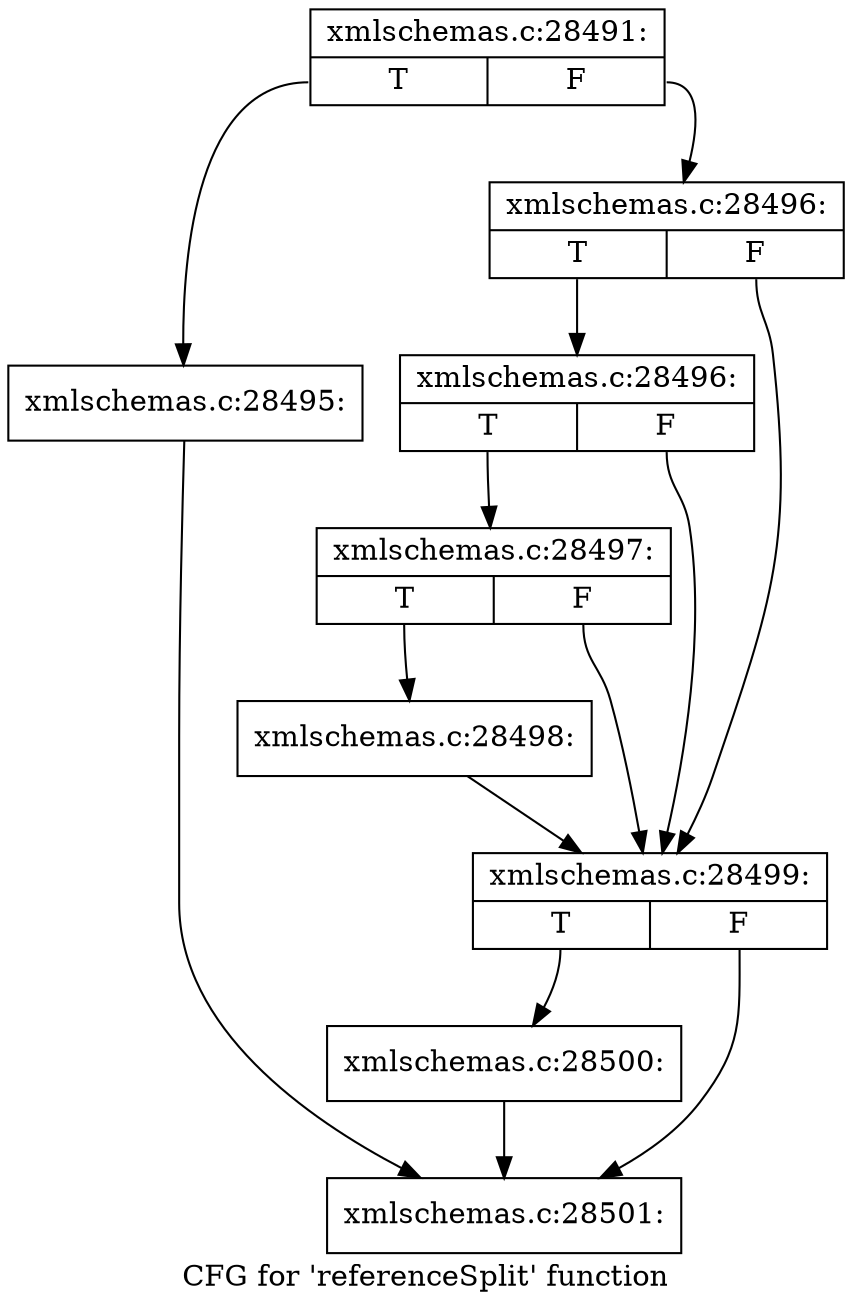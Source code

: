 digraph "CFG for 'referenceSplit' function" {
	label="CFG for 'referenceSplit' function";

	Node0x56e2aa0 [shape=record,label="{xmlschemas.c:28491:|{<s0>T|<s1>F}}"];
	Node0x56e2aa0:s0 -> Node0x56e60a0;
	Node0x56e2aa0:s1 -> Node0x56e60f0;
	Node0x56e60a0 [shape=record,label="{xmlschemas.c:28495:}"];
	Node0x56e60a0 -> Node0x56e7760;
	Node0x56e60f0 [shape=record,label="{xmlschemas.c:28496:|{<s0>T|<s1>F}}"];
	Node0x56e60f0:s0 -> Node0x56e65c0;
	Node0x56e60f0:s1 -> Node0x56e64f0;
	Node0x56e65c0 [shape=record,label="{xmlschemas.c:28496:|{<s0>T|<s1>F}}"];
	Node0x56e65c0:s0 -> Node0x56e6540;
	Node0x56e65c0:s1 -> Node0x56e64f0;
	Node0x56e6540 [shape=record,label="{xmlschemas.c:28497:|{<s0>T|<s1>F}}"];
	Node0x56e6540:s0 -> Node0x56e64a0;
	Node0x56e6540:s1 -> Node0x56e64f0;
	Node0x56e64a0 [shape=record,label="{xmlschemas.c:28498:}"];
	Node0x56e64a0 -> Node0x56e64f0;
	Node0x56e64f0 [shape=record,label="{xmlschemas.c:28499:|{<s0>T|<s1>F}}"];
	Node0x56e64f0:s0 -> Node0x56e7710;
	Node0x56e64f0:s1 -> Node0x56e7760;
	Node0x56e7710 [shape=record,label="{xmlschemas.c:28500:}"];
	Node0x56e7710 -> Node0x56e7760;
	Node0x56e7760 [shape=record,label="{xmlschemas.c:28501:}"];
}
